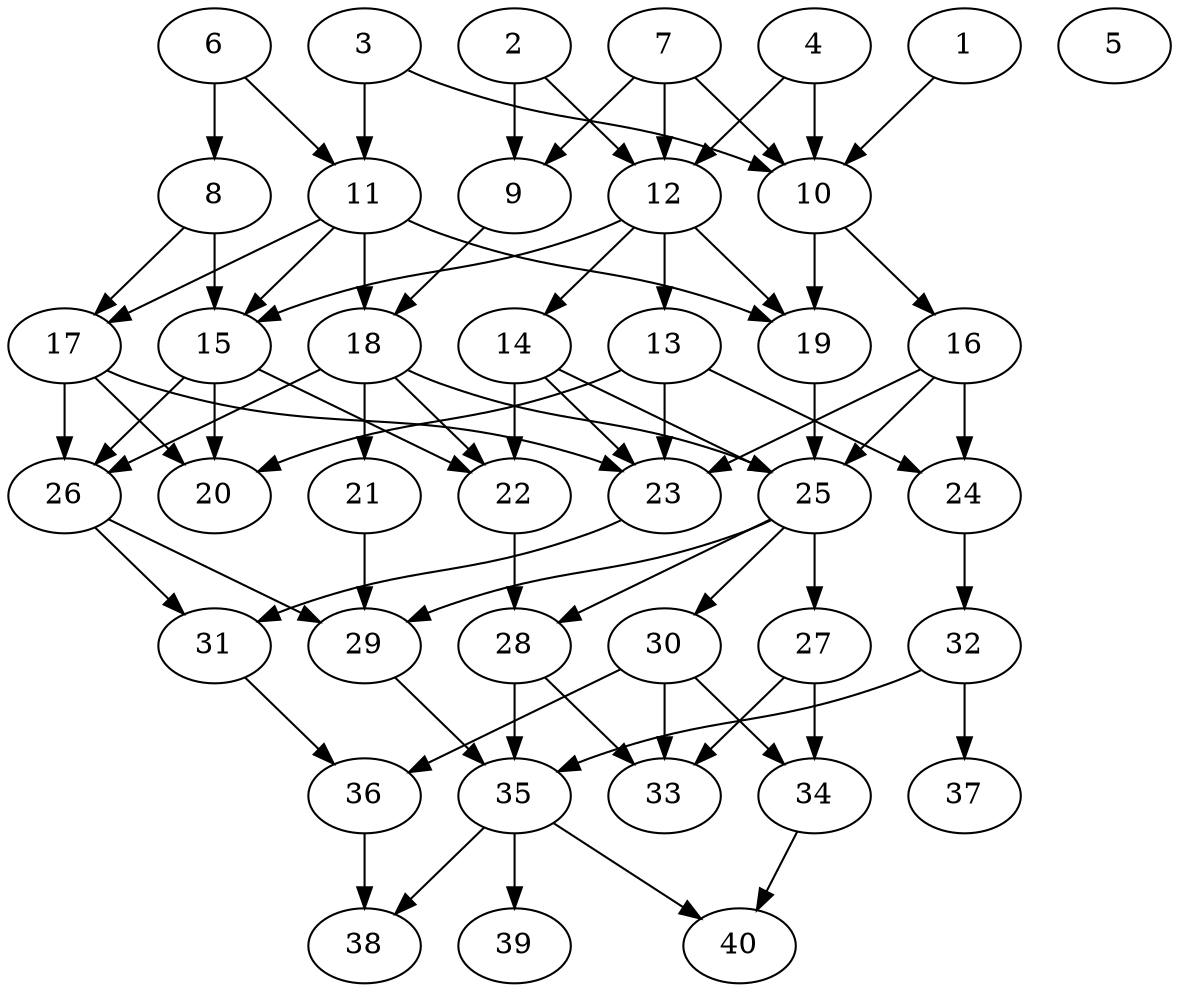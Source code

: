 // DAG automatically generated by daggen at Thu Oct  3 14:06:49 2019
// ./daggen --dot -n 40 --ccr 0.4 --fat 0.5 --regular 0.7 --density 0.5 --mindata 5242880 --maxdata 52428800 
digraph G {
  1 [size="110443520", alpha="0.19", expect_size="44177408"] 
  1 -> 10 [size ="44177408"]
  2 [size="51156480", alpha="0.15", expect_size="20462592"] 
  2 -> 9 [size ="20462592"]
  2 -> 12 [size ="20462592"]
  3 [size="105285120", alpha="0.16", expect_size="42114048"] 
  3 -> 10 [size ="42114048"]
  3 -> 11 [size ="42114048"]
  4 [size="111966720", alpha="0.14", expect_size="44786688"] 
  4 -> 10 [size ="44786688"]
  4 -> 12 [size ="44786688"]
  5 [size="127831040", alpha="0.12", expect_size="51132416"] 
  6 [size="46154240", alpha="0.07", expect_size="18461696"] 
  6 -> 8 [size ="18461696"]
  6 -> 11 [size ="18461696"]
  7 [size="43650560", alpha="0.03", expect_size="17460224"] 
  7 -> 9 [size ="17460224"]
  7 -> 10 [size ="17460224"]
  7 -> 12 [size ="17460224"]
  8 [size="68328960", alpha="0.14", expect_size="27331584"] 
  8 -> 15 [size ="27331584"]
  8 -> 17 [size ="27331584"]
  9 [size="49861120", alpha="0.13", expect_size="19944448"] 
  9 -> 18 [size ="19944448"]
  10 [size="49305600", alpha="0.02", expect_size="19722240"] 
  10 -> 16 [size ="19722240"]
  10 -> 19 [size ="19722240"]
  11 [size="82155520", alpha="0.19", expect_size="32862208"] 
  11 -> 15 [size ="32862208"]
  11 -> 17 [size ="32862208"]
  11 -> 18 [size ="32862208"]
  11 -> 19 [size ="32862208"]
  12 [size="75799040", alpha="0.09", expect_size="30319616"] 
  12 -> 13 [size ="30319616"]
  12 -> 14 [size ="30319616"]
  12 -> 15 [size ="30319616"]
  12 -> 19 [size ="30319616"]
  13 [size="48862720", alpha="0.17", expect_size="19545088"] 
  13 -> 20 [size ="19545088"]
  13 -> 23 [size ="19545088"]
  13 -> 24 [size ="19545088"]
  14 [size="22417920", alpha="0.05", expect_size="8967168"] 
  14 -> 22 [size ="8967168"]
  14 -> 23 [size ="8967168"]
  14 -> 25 [size ="8967168"]
  15 [size="106695680", alpha="0.14", expect_size="42678272"] 
  15 -> 20 [size ="42678272"]
  15 -> 22 [size ="42678272"]
  15 -> 26 [size ="42678272"]
  16 [size="57236480", alpha="0.18", expect_size="22894592"] 
  16 -> 23 [size ="22894592"]
  16 -> 24 [size ="22894592"]
  16 -> 25 [size ="22894592"]
  17 [size="100679680", alpha="0.05", expect_size="40271872"] 
  17 -> 20 [size ="40271872"]
  17 -> 23 [size ="40271872"]
  17 -> 26 [size ="40271872"]
  18 [size="118935040", alpha="0.04", expect_size="47574016"] 
  18 -> 21 [size ="47574016"]
  18 -> 22 [size ="47574016"]
  18 -> 25 [size ="47574016"]
  18 -> 26 [size ="47574016"]
  19 [size="84986880", alpha="0.09", expect_size="33994752"] 
  19 -> 25 [size ="33994752"]
  20 [size="46105600", alpha="0.05", expect_size="18442240"] 
  21 [size="59622400", alpha="0.18", expect_size="23848960"] 
  21 -> 29 [size ="23848960"]
  22 [size="55270400", alpha="0.17", expect_size="22108160"] 
  22 -> 28 [size ="22108160"]
  23 [size="106608640", alpha="0.12", expect_size="42643456"] 
  23 -> 31 [size ="42643456"]
  24 [size="91100160", alpha="0.04", expect_size="36440064"] 
  24 -> 32 [size ="36440064"]
  25 [size="118131200", alpha="0.15", expect_size="47252480"] 
  25 -> 27 [size ="47252480"]
  25 -> 28 [size ="47252480"]
  25 -> 29 [size ="47252480"]
  25 -> 30 [size ="47252480"]
  26 [size="84346880", alpha="0.12", expect_size="33738752"] 
  26 -> 29 [size ="33738752"]
  26 -> 31 [size ="33738752"]
  27 [size="72186880", alpha="0.13", expect_size="28874752"] 
  27 -> 33 [size ="28874752"]
  27 -> 34 [size ="28874752"]
  28 [size="99991040", alpha="0.05", expect_size="39996416"] 
  28 -> 33 [size ="39996416"]
  28 -> 35 [size ="39996416"]
  29 [size="121551360", alpha="0.02", expect_size="48620544"] 
  29 -> 35 [size ="48620544"]
  30 [size="54064640", alpha="0.06", expect_size="21625856"] 
  30 -> 33 [size ="21625856"]
  30 -> 34 [size ="21625856"]
  30 -> 36 [size ="21625856"]
  31 [size="82992640", alpha="0.01", expect_size="33197056"] 
  31 -> 36 [size ="33197056"]
  32 [size="69736960", alpha="0.07", expect_size="27894784"] 
  32 -> 35 [size ="27894784"]
  32 -> 37 [size ="27894784"]
  33 [size="52349440", alpha="0.19", expect_size="20939776"] 
  34 [size="123010560", alpha="0.13", expect_size="49204224"] 
  34 -> 40 [size ="49204224"]
  35 [size="26685440", alpha="0.02", expect_size="10674176"] 
  35 -> 38 [size ="10674176"]
  35 -> 39 [size ="10674176"]
  35 -> 40 [size ="10674176"]
  36 [size="114030080", alpha="0.19", expect_size="45612032"] 
  36 -> 38 [size ="45612032"]
  37 [size="64197120", alpha="0.11", expect_size="25678848"] 
  38 [size="25702400", alpha="0.01", expect_size="10280960"] 
  39 [size="53765120", alpha="0.03", expect_size="21506048"] 
  40 [size="67174400", alpha="0.11", expect_size="26869760"] 
}
